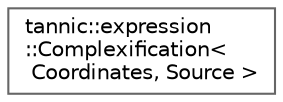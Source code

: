 digraph "Graphical Class Hierarchy"
{
 // LATEX_PDF_SIZE
  bgcolor="transparent";
  edge [fontname=Helvetica,fontsize=10,labelfontname=Helvetica,labelfontsize=10];
  node [fontname=Helvetica,fontsize=10,shape=box,height=0.2,width=0.4];
  rankdir="LR";
  Node0 [id="Node000000",label="tannic::expression\l::Complexification\<\l Coordinates, Source \>",height=0.2,width=0.4,color="grey40", fillcolor="white", style="filled",URL="$df/dd0/classtannic_1_1expression_1_1Complexification_3_01Coordinates_00_01Source_01_4.html",tooltip=" "];
}
